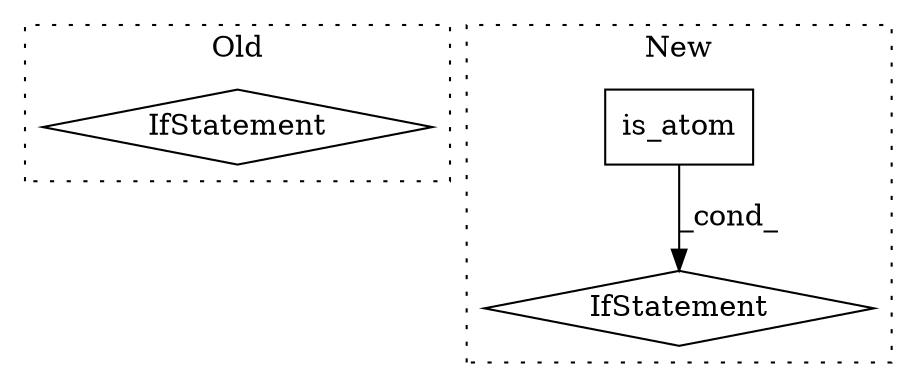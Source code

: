 digraph G {
subgraph cluster0 {
1 [label="IfStatement" a="25" s="1100,1119" l="4,2" shape="diamond"];
label = "Old";
style="dotted";
}
subgraph cluster1 {
2 [label="is_atom" a="32" s="1152" l="9" shape="box"];
3 [label="IfStatement" a="25" s="1142,1161" l="4,2" shape="diamond"];
label = "New";
style="dotted";
}
2 -> 3 [label="_cond_"];
}